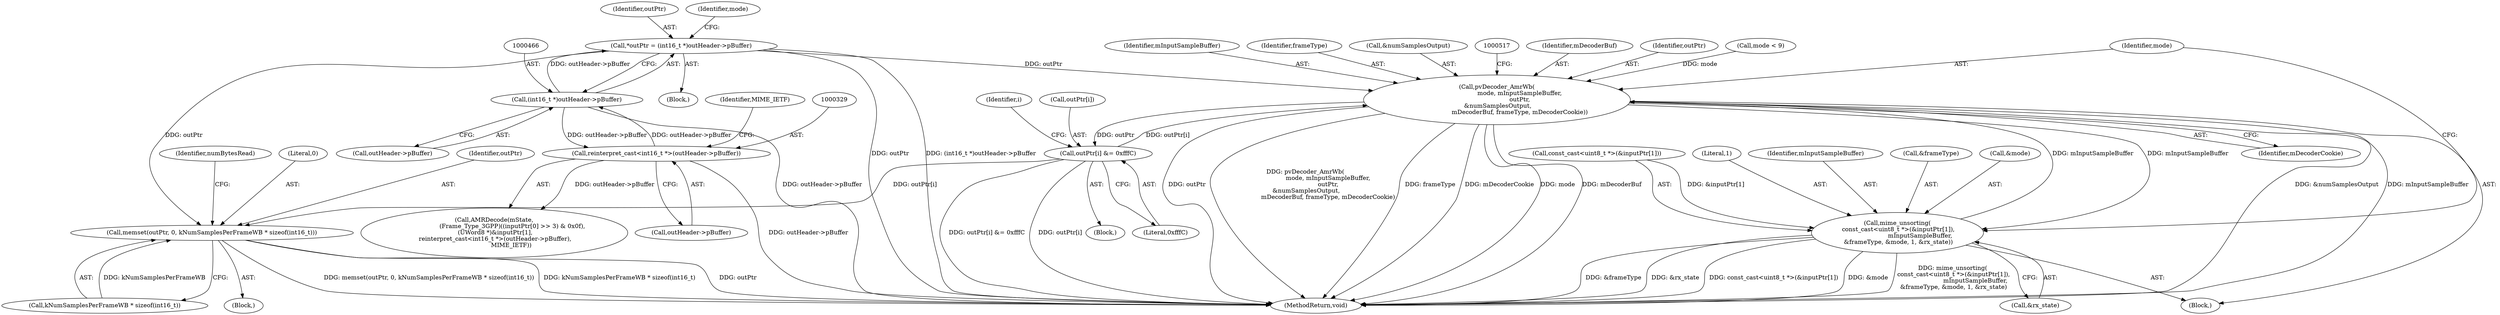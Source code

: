 digraph "0_Android_65756b4082cd79a2d99b2ccb5b392291fd53703f@pointer" {
"1000463" [label="(Call,*outPtr = (int16_t *)outHeader->pBuffer)"];
"1000465" [label="(Call,(int16_t *)outHeader->pBuffer)"];
"1000328" [label="(Call,reinterpret_cast<int16_t *>(outHeader->pBuffer))"];
"1000475" [label="(Call,memset(outPtr, 0, kNumSamplesPerFrameWB * sizeof(int16_t)))"];
"1000506" [label="(Call,pvDecoder_AmrWb(\n                        mode, mInputSampleBuffer,\n                        outPtr,\n &numSamplesOutput,\n                        mDecoderBuf, frameType, mDecoderCookie))"];
"1000490" [label="(Call,mime_unsorting(\n const_cast<uint8_t *>(&inputPtr[1]),\n                        mInputSampleBuffer,\n &frameType, &mode, 1, &rx_state))"];
"1000533" [label="(Call,outPtr[i] &= 0xfffC)"];
"1000512" [label="(Identifier,mDecoderBuf)"];
"1000506" [label="(Call,pvDecoder_AmrWb(\n                        mode, mInputSampleBuffer,\n                        outPtr,\n &numSamplesOutput,\n                        mDecoderBuf, frameType, mDecoderCookie))"];
"1000475" [label="(Call,memset(outPtr, 0, kNumSamplesPerFrameWB * sizeof(int16_t)))"];
"1000478" [label="(Call,kNumSamplesPerFrameWB * sizeof(int16_t))"];
"1000532" [label="(Block,)"];
"1000467" [label="(Call,outHeader->pBuffer)"];
"1000534" [label="(Call,outPtr[i])"];
"1000502" [label="(Literal,1)"];
"1000514" [label="(Identifier,mDecoderCookie)"];
"1000497" [label="(Identifier,mInputSampleBuffer)"];
"1000509" [label="(Identifier,outPtr)"];
"1000476" [label="(Identifier,outPtr)"];
"1000311" [label="(Call,AMRDecode(mState,\n                   (Frame_Type_3GPP)((inputPtr[0] >> 3) & 0x0f),\n (UWord8 *)&inputPtr[1],\n reinterpret_cast<int16_t *>(outHeader->pBuffer),\n                  MIME_IETF))"];
"1000631" [label="(MethodReturn,void)"];
"1000464" [label="(Identifier,outPtr)"];
"1000463" [label="(Call,*outPtr = (int16_t *)outHeader->pBuffer)"];
"1000539" [label="(Identifier,numBytesRead)"];
"1000333" [label="(Identifier,MIME_IETF)"];
"1000474" [label="(Block,)"];
"1000484" [label="(Call,mode < 9)"];
"1000531" [label="(Identifier,i)"];
"1000487" [label="(Block,)"];
"1000533" [label="(Call,outPtr[i] &= 0xfffC)"];
"1000490" [label="(Call,mime_unsorting(\n const_cast<uint8_t *>(&inputPtr[1]),\n                        mInputSampleBuffer,\n &frameType, &mode, 1, &rx_state))"];
"1000465" [label="(Call,(int16_t *)outHeader->pBuffer)"];
"1000498" [label="(Call,&frameType)"];
"1000330" [label="(Call,outHeader->pBuffer)"];
"1000537" [label="(Literal,0xfffC)"];
"1000328" [label="(Call,reinterpret_cast<int16_t *>(outHeader->pBuffer))"];
"1000508" [label="(Identifier,mInputSampleBuffer)"];
"1000500" [label="(Call,&mode)"];
"1000372" [label="(Block,)"];
"1000513" [label="(Identifier,frameType)"];
"1000477" [label="(Literal,0)"];
"1000507" [label="(Identifier,mode)"];
"1000503" [label="(Call,&rx_state)"];
"1000491" [label="(Call,const_cast<uint8_t *>(&inputPtr[1]))"];
"1000510" [label="(Call,&numSamplesOutput)"];
"1000472" [label="(Identifier,mode)"];
"1000463" -> "1000372"  [label="AST: "];
"1000463" -> "1000465"  [label="CFG: "];
"1000464" -> "1000463"  [label="AST: "];
"1000465" -> "1000463"  [label="AST: "];
"1000472" -> "1000463"  [label="CFG: "];
"1000463" -> "1000631"  [label="DDG: (int16_t *)outHeader->pBuffer"];
"1000463" -> "1000631"  [label="DDG: outPtr"];
"1000465" -> "1000463"  [label="DDG: outHeader->pBuffer"];
"1000463" -> "1000475"  [label="DDG: outPtr"];
"1000463" -> "1000506"  [label="DDG: outPtr"];
"1000465" -> "1000467"  [label="CFG: "];
"1000466" -> "1000465"  [label="AST: "];
"1000467" -> "1000465"  [label="AST: "];
"1000465" -> "1000631"  [label="DDG: outHeader->pBuffer"];
"1000465" -> "1000328"  [label="DDG: outHeader->pBuffer"];
"1000328" -> "1000465"  [label="DDG: outHeader->pBuffer"];
"1000328" -> "1000311"  [label="AST: "];
"1000328" -> "1000330"  [label="CFG: "];
"1000329" -> "1000328"  [label="AST: "];
"1000330" -> "1000328"  [label="AST: "];
"1000333" -> "1000328"  [label="CFG: "];
"1000328" -> "1000631"  [label="DDG: outHeader->pBuffer"];
"1000328" -> "1000311"  [label="DDG: outHeader->pBuffer"];
"1000475" -> "1000474"  [label="AST: "];
"1000475" -> "1000478"  [label="CFG: "];
"1000476" -> "1000475"  [label="AST: "];
"1000477" -> "1000475"  [label="AST: "];
"1000478" -> "1000475"  [label="AST: "];
"1000539" -> "1000475"  [label="CFG: "];
"1000475" -> "1000631"  [label="DDG: outPtr"];
"1000475" -> "1000631"  [label="DDG: memset(outPtr, 0, kNumSamplesPerFrameWB * sizeof(int16_t))"];
"1000475" -> "1000631"  [label="DDG: kNumSamplesPerFrameWB * sizeof(int16_t)"];
"1000533" -> "1000475"  [label="DDG: outPtr[i]"];
"1000478" -> "1000475"  [label="DDG: kNumSamplesPerFrameWB"];
"1000506" -> "1000487"  [label="AST: "];
"1000506" -> "1000514"  [label="CFG: "];
"1000507" -> "1000506"  [label="AST: "];
"1000508" -> "1000506"  [label="AST: "];
"1000509" -> "1000506"  [label="AST: "];
"1000510" -> "1000506"  [label="AST: "];
"1000512" -> "1000506"  [label="AST: "];
"1000513" -> "1000506"  [label="AST: "];
"1000514" -> "1000506"  [label="AST: "];
"1000517" -> "1000506"  [label="CFG: "];
"1000506" -> "1000631"  [label="DDG: outPtr"];
"1000506" -> "1000631"  [label="DDG: pvDecoder_AmrWb(\n                        mode, mInputSampleBuffer,\n                        outPtr,\n &numSamplesOutput,\n                        mDecoderBuf, frameType, mDecoderCookie)"];
"1000506" -> "1000631"  [label="DDG: frameType"];
"1000506" -> "1000631"  [label="DDG: mDecoderCookie"];
"1000506" -> "1000631"  [label="DDG: mode"];
"1000506" -> "1000631"  [label="DDG: mDecoderBuf"];
"1000506" -> "1000631"  [label="DDG: &numSamplesOutput"];
"1000506" -> "1000631"  [label="DDG: mInputSampleBuffer"];
"1000506" -> "1000490"  [label="DDG: mInputSampleBuffer"];
"1000484" -> "1000506"  [label="DDG: mode"];
"1000490" -> "1000506"  [label="DDG: mInputSampleBuffer"];
"1000533" -> "1000506"  [label="DDG: outPtr[i]"];
"1000506" -> "1000533"  [label="DDG: outPtr"];
"1000490" -> "1000487"  [label="AST: "];
"1000490" -> "1000503"  [label="CFG: "];
"1000491" -> "1000490"  [label="AST: "];
"1000497" -> "1000490"  [label="AST: "];
"1000498" -> "1000490"  [label="AST: "];
"1000500" -> "1000490"  [label="AST: "];
"1000502" -> "1000490"  [label="AST: "];
"1000503" -> "1000490"  [label="AST: "];
"1000507" -> "1000490"  [label="CFG: "];
"1000490" -> "1000631"  [label="DDG: &frameType"];
"1000490" -> "1000631"  [label="DDG: &rx_state"];
"1000490" -> "1000631"  [label="DDG: const_cast<uint8_t *>(&inputPtr[1])"];
"1000490" -> "1000631"  [label="DDG: &mode"];
"1000490" -> "1000631"  [label="DDG: mime_unsorting(\n const_cast<uint8_t *>(&inputPtr[1]),\n                        mInputSampleBuffer,\n &frameType, &mode, 1, &rx_state)"];
"1000491" -> "1000490"  [label="DDG: &inputPtr[1]"];
"1000533" -> "1000532"  [label="AST: "];
"1000533" -> "1000537"  [label="CFG: "];
"1000534" -> "1000533"  [label="AST: "];
"1000537" -> "1000533"  [label="AST: "];
"1000531" -> "1000533"  [label="CFG: "];
"1000533" -> "1000631"  [label="DDG: outPtr[i] &= 0xfffC"];
"1000533" -> "1000631"  [label="DDG: outPtr[i]"];
}
